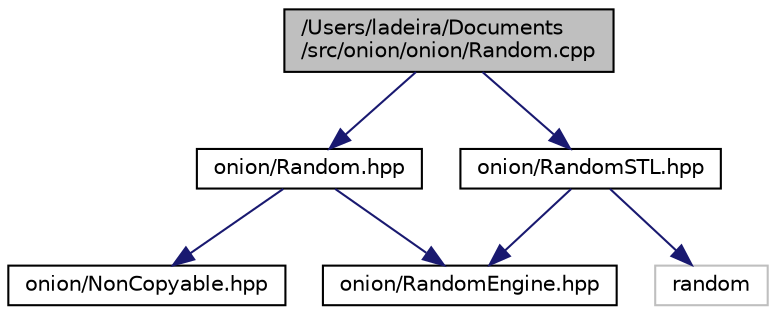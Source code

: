 digraph "/Users/ladeira/Documents/src/onion/onion/Random.cpp"
{
 // LATEX_PDF_SIZE
  edge [fontname="Helvetica",fontsize="10",labelfontname="Helvetica",labelfontsize="10"];
  node [fontname="Helvetica",fontsize="10",shape=record];
  Node1 [label="/Users/ladeira/Documents\l/src/onion/onion/Random.cpp",height=0.2,width=0.4,color="black", fillcolor="grey75", style="filled", fontcolor="black",tooltip="Implementation of the global RandomEngine object."];
  Node1 -> Node2 [color="midnightblue",fontsize="10",style="solid",fontname="Helvetica"];
  Node2 [label="onion/Random.hpp",height=0.2,width=0.4,color="black", fillcolor="white", style="filled",URL="$_random_8hpp.html",tooltip="This header introduces the random number generation (RNG) facilities of the Onion Framework."];
  Node2 -> Node3 [color="midnightblue",fontsize="10",style="solid",fontname="Helvetica"];
  Node3 [label="onion/RandomEngine.hpp",height=0.2,width=0.4,color="black", fillcolor="white", style="filled",URL="$_random_engine_8hpp.html",tooltip="Declaration of the RandomEngine interface."];
  Node2 -> Node4 [color="midnightblue",fontsize="10",style="solid",fontname="Helvetica"];
  Node4 [label="onion/NonCopyable.hpp",height=0.2,width=0.4,color="black", fillcolor="white", style="filled",URL="$_non_copyable_8hpp.html",tooltip="Contains the declaration of the NonCopyable class."];
  Node1 -> Node5 [color="midnightblue",fontsize="10",style="solid",fontname="Helvetica"];
  Node5 [label="onion/RandomSTL.hpp",height=0.2,width=0.4,color="black", fillcolor="white", style="filled",URL="$_random_s_t_l_8hpp.html",tooltip="Implementation of the RandomEngine interface using C++11 (and above) RNG facilities."];
  Node5 -> Node3 [color="midnightblue",fontsize="10",style="solid",fontname="Helvetica"];
  Node5 -> Node6 [color="midnightblue",fontsize="10",style="solid",fontname="Helvetica"];
  Node6 [label="random",height=0.2,width=0.4,color="grey75", fillcolor="white", style="filled",tooltip=" "];
}
